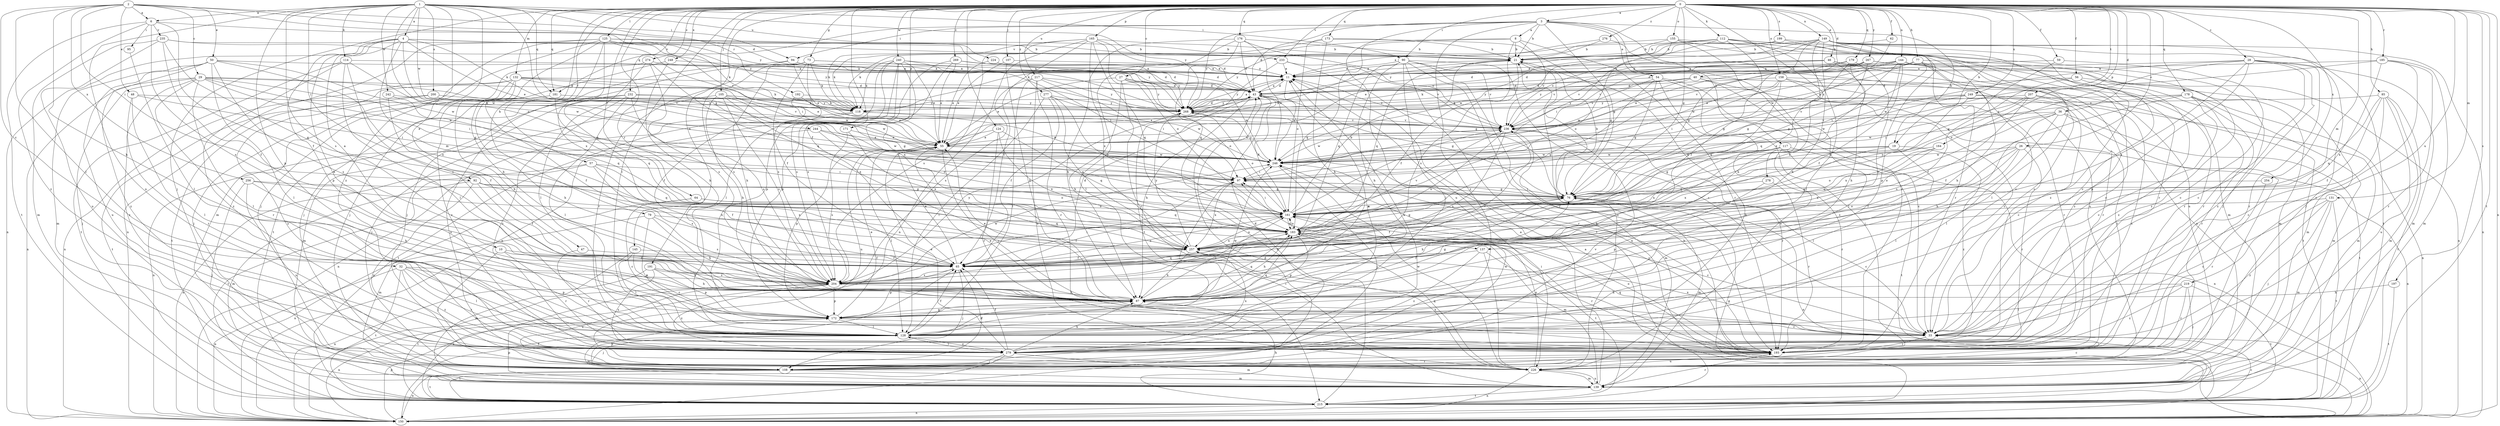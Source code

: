 strict digraph  {
0;
1;
2;
3;
4;
6;
8;
10;
11;
19;
21;
26;
27;
28;
29;
32;
33;
36;
40;
43;
46;
47;
48;
50;
54;
55;
56;
57;
59;
62;
64;
65;
73;
76;
77;
79;
85;
87;
90;
92;
94;
95;
97;
105;
107;
108;
112;
114;
117;
118;
124;
125;
128;
131;
132;
137;
139;
144;
145;
149;
150;
155;
158;
161;
164;
165;
171;
172;
173;
176;
178;
179;
181;
183;
185;
191;
192;
193;
197;
199;
200;
204;
207;
215;
217;
219;
224;
226;
232;
233;
235;
236;
240;
242;
244;
246;
248;
249;
254;
256;
257;
267;
268;
269;
274;
276;
277;
278;
279;
0 -> 3  [label=a];
0 -> 19  [label=b];
0 -> 26  [label=c];
0 -> 27  [label=c];
0 -> 28  [label=c];
0 -> 36  [label=d];
0 -> 40  [label=d];
0 -> 46  [label=e];
0 -> 56  [label=f];
0 -> 57  [label=f];
0 -> 59  [label=f];
0 -> 62  [label=f];
0 -> 64  [label=f];
0 -> 65  [label=f];
0 -> 73  [label=g];
0 -> 76  [label=g];
0 -> 77  [label=h];
0 -> 79  [label=h];
0 -> 85  [label=h];
0 -> 90  [label=i];
0 -> 105  [label=j];
0 -> 107  [label=j];
0 -> 108  [label=j];
0 -> 112  [label=k];
0 -> 124  [label=l];
0 -> 125  [label=l];
0 -> 128  [label=l];
0 -> 131  [label=m];
0 -> 132  [label=m];
0 -> 137  [label=m];
0 -> 144  [label=n];
0 -> 145  [label=n];
0 -> 149  [label=n];
0 -> 150  [label=n];
0 -> 155  [label=o];
0 -> 158  [label=o];
0 -> 164  [label=p];
0 -> 165  [label=p];
0 -> 171  [label=p];
0 -> 173  [label=q];
0 -> 176  [label=q];
0 -> 178  [label=q];
0 -> 179  [label=q];
0 -> 181  [label=q];
0 -> 185  [label=r];
0 -> 191  [label=r];
0 -> 197  [label=s];
0 -> 199  [label=s];
0 -> 207  [label=t];
0 -> 215  [label=t];
0 -> 217  [label=u];
0 -> 219  [label=u];
0 -> 232  [label=v];
0 -> 233  [label=v];
0 -> 240  [label=w];
0 -> 248  [label=x];
0 -> 249  [label=x];
0 -> 254  [label=x];
0 -> 267  [label=y];
0 -> 269  [label=z];
0 -> 274  [label=z];
0 -> 276  [label=z];
0 -> 277  [label=z];
0 -> 278  [label=z];
1 -> 4  [label=a];
1 -> 6  [label=a];
1 -> 47  [label=e];
1 -> 76  [label=g];
1 -> 90  [label=i];
1 -> 92  [label=i];
1 -> 114  [label=k];
1 -> 161  [label=o];
1 -> 172  [label=p];
1 -> 181  [label=q];
1 -> 192  [label=r];
1 -> 200  [label=s];
1 -> 204  [label=s];
1 -> 224  [label=u];
1 -> 226  [label=u];
1 -> 242  [label=w];
1 -> 244  [label=w];
1 -> 268  [label=y];
1 -> 279  [label=z];
2 -> 6  [label=a];
2 -> 29  [label=c];
2 -> 32  [label=c];
2 -> 43  [label=d];
2 -> 48  [label=e];
2 -> 50  [label=e];
2 -> 87  [label=h];
2 -> 92  [label=i];
2 -> 94  [label=i];
2 -> 128  [label=l];
2 -> 256  [label=x];
2 -> 268  [label=y];
3 -> 8  [label=a];
3 -> 19  [label=b];
3 -> 21  [label=b];
3 -> 43  [label=d];
3 -> 54  [label=e];
3 -> 76  [label=g];
3 -> 94  [label=i];
3 -> 117  [label=k];
3 -> 181  [label=q];
3 -> 193  [label=r];
3 -> 226  [label=u];
3 -> 268  [label=y];
3 -> 279  [label=z];
4 -> 10  [label=a];
4 -> 21  [label=b];
4 -> 55  [label=e];
4 -> 87  [label=h];
4 -> 118  [label=k];
4 -> 137  [label=m];
4 -> 150  [label=n];
4 -> 172  [label=p];
4 -> 233  [label=v];
4 -> 246  [label=w];
6 -> 65  [label=f];
6 -> 95  [label=i];
6 -> 204  [label=s];
6 -> 215  [label=t];
6 -> 235  [label=v];
6 -> 268  [label=y];
6 -> 279  [label=z];
8 -> 21  [label=b];
8 -> 118  [label=k];
8 -> 183  [label=q];
8 -> 193  [label=r];
8 -> 204  [label=s];
8 -> 236  [label=v];
10 -> 65  [label=f];
10 -> 87  [label=h];
10 -> 108  [label=j];
10 -> 193  [label=r];
11 -> 43  [label=d];
11 -> 236  [label=v];
11 -> 246  [label=w];
11 -> 268  [label=y];
19 -> 76  [label=g];
19 -> 128  [label=l];
19 -> 246  [label=w];
19 -> 257  [label=x];
19 -> 279  [label=z];
21 -> 11  [label=a];
21 -> 65  [label=f];
21 -> 183  [label=q];
21 -> 226  [label=u];
26 -> 65  [label=f];
26 -> 128  [label=l];
26 -> 150  [label=n];
26 -> 161  [label=o];
26 -> 193  [label=r];
26 -> 204  [label=s];
26 -> 246  [label=w];
27 -> 33  [label=c];
27 -> 43  [label=d];
27 -> 55  [label=e];
27 -> 87  [label=h];
27 -> 161  [label=o];
27 -> 246  [label=w];
27 -> 268  [label=y];
28 -> 11  [label=a];
28 -> 33  [label=c];
28 -> 139  [label=m];
28 -> 161  [label=o];
28 -> 172  [label=p];
28 -> 193  [label=r];
28 -> 246  [label=w];
28 -> 257  [label=x];
28 -> 279  [label=z];
29 -> 43  [label=d];
29 -> 76  [label=g];
29 -> 97  [label=i];
29 -> 108  [label=j];
29 -> 128  [label=l];
29 -> 150  [label=n];
29 -> 193  [label=r];
29 -> 236  [label=v];
29 -> 246  [label=w];
29 -> 279  [label=z];
32 -> 128  [label=l];
32 -> 150  [label=n];
32 -> 172  [label=p];
32 -> 193  [label=r];
32 -> 204  [label=s];
32 -> 215  [label=t];
32 -> 279  [label=z];
33 -> 55  [label=e];
33 -> 150  [label=n];
33 -> 193  [label=r];
33 -> 257  [label=x];
36 -> 87  [label=h];
36 -> 108  [label=j];
36 -> 128  [label=l];
36 -> 215  [label=t];
36 -> 236  [label=v];
36 -> 246  [label=w];
36 -> 257  [label=x];
40 -> 43  [label=d];
40 -> 118  [label=k];
40 -> 128  [label=l];
40 -> 193  [label=r];
40 -> 215  [label=t];
40 -> 246  [label=w];
40 -> 268  [label=y];
43 -> 11  [label=a];
43 -> 55  [label=e];
43 -> 76  [label=g];
43 -> 87  [label=h];
43 -> 193  [label=r];
43 -> 268  [label=y];
46 -> 11  [label=a];
46 -> 43  [label=d];
46 -> 87  [label=h];
46 -> 139  [label=m];
46 -> 236  [label=v];
46 -> 279  [label=z];
47 -> 65  [label=f];
47 -> 193  [label=r];
48 -> 97  [label=i];
48 -> 118  [label=k];
48 -> 128  [label=l];
48 -> 193  [label=r];
50 -> 11  [label=a];
50 -> 128  [label=l];
50 -> 139  [label=m];
50 -> 204  [label=s];
50 -> 226  [label=u];
50 -> 246  [label=w];
50 -> 257  [label=x];
50 -> 279  [label=z];
54 -> 33  [label=c];
54 -> 43  [label=d];
54 -> 76  [label=g];
54 -> 108  [label=j];
54 -> 183  [label=q];
54 -> 226  [label=u];
54 -> 236  [label=v];
55 -> 21  [label=b];
55 -> 33  [label=c];
55 -> 128  [label=l];
55 -> 204  [label=s];
55 -> 246  [label=w];
56 -> 43  [label=d];
56 -> 65  [label=f];
56 -> 139  [label=m];
56 -> 279  [label=z];
57 -> 65  [label=f];
57 -> 97  [label=i];
57 -> 150  [label=n];
57 -> 183  [label=q];
57 -> 204  [label=s];
57 -> 215  [label=t];
59 -> 11  [label=a];
59 -> 33  [label=c];
59 -> 76  [label=g];
62 -> 21  [label=b];
62 -> 246  [label=w];
64 -> 33  [label=c];
64 -> 139  [label=m];
64 -> 161  [label=o];
64 -> 183  [label=q];
65 -> 43  [label=d];
65 -> 55  [label=e];
65 -> 108  [label=j];
65 -> 161  [label=o];
65 -> 172  [label=p];
65 -> 204  [label=s];
73 -> 11  [label=a];
73 -> 43  [label=d];
73 -> 65  [label=f];
73 -> 87  [label=h];
73 -> 108  [label=j];
73 -> 118  [label=k];
73 -> 193  [label=r];
73 -> 204  [label=s];
76 -> 21  [label=b];
76 -> 33  [label=c];
76 -> 65  [label=f];
76 -> 87  [label=h];
76 -> 97  [label=i];
76 -> 139  [label=m];
76 -> 150  [label=n];
76 -> 161  [label=o];
77 -> 11  [label=a];
77 -> 33  [label=c];
77 -> 43  [label=d];
77 -> 87  [label=h];
77 -> 97  [label=i];
77 -> 236  [label=v];
77 -> 279  [label=z];
79 -> 33  [label=c];
79 -> 87  [label=h];
79 -> 150  [label=n];
79 -> 183  [label=q];
79 -> 204  [label=s];
85 -> 33  [label=c];
85 -> 65  [label=f];
85 -> 139  [label=m];
85 -> 183  [label=q];
85 -> 215  [label=t];
85 -> 226  [label=u];
85 -> 268  [label=y];
87 -> 55  [label=e];
87 -> 76  [label=g];
87 -> 161  [label=o];
87 -> 172  [label=p];
87 -> 183  [label=q];
90 -> 11  [label=a];
90 -> 33  [label=c];
90 -> 87  [label=h];
90 -> 128  [label=l];
90 -> 150  [label=n];
90 -> 183  [label=q];
90 -> 193  [label=r];
90 -> 215  [label=t];
90 -> 236  [label=v];
92 -> 65  [label=f];
92 -> 76  [label=g];
92 -> 139  [label=m];
92 -> 161  [label=o];
92 -> 226  [label=u];
92 -> 257  [label=x];
94 -> 11  [label=a];
94 -> 43  [label=d];
94 -> 55  [label=e];
94 -> 108  [label=j];
94 -> 204  [label=s];
95 -> 128  [label=l];
97 -> 76  [label=g];
97 -> 257  [label=x];
105 -> 87  [label=h];
105 -> 108  [label=j];
105 -> 118  [label=k];
105 -> 204  [label=s];
105 -> 236  [label=v];
105 -> 246  [label=w];
105 -> 257  [label=x];
107 -> 55  [label=e];
107 -> 87  [label=h];
107 -> 11  [label=y];
108 -> 21  [label=b];
108 -> 65  [label=f];
108 -> 139  [label=m];
108 -> 150  [label=n];
108 -> 172  [label=p];
108 -> 193  [label=r];
108 -> 215  [label=t];
108 -> 236  [label=v];
108 -> 246  [label=w];
112 -> 21  [label=b];
112 -> 65  [label=f];
112 -> 97  [label=i];
112 -> 108  [label=j];
112 -> 118  [label=k];
112 -> 128  [label=l];
112 -> 193  [label=r];
112 -> 226  [label=u];
112 -> 246  [label=w];
114 -> 11  [label=a];
114 -> 128  [label=l];
114 -> 204  [label=s];
114 -> 215  [label=t];
114 -> 246  [label=w];
114 -> 279  [label=z];
117 -> 87  [label=h];
117 -> 150  [label=n];
117 -> 193  [label=r];
117 -> 215  [label=t];
117 -> 246  [label=w];
117 -> 257  [label=x];
118 -> 150  [label=n];
118 -> 215  [label=t];
118 -> 236  [label=v];
118 -> 246  [label=w];
124 -> 55  [label=e];
124 -> 183  [label=q];
124 -> 193  [label=r];
124 -> 226  [label=u];
124 -> 257  [label=x];
125 -> 21  [label=b];
125 -> 87  [label=h];
125 -> 97  [label=i];
125 -> 108  [label=j];
125 -> 118  [label=k];
125 -> 139  [label=m];
125 -> 150  [label=n];
125 -> 183  [label=q];
125 -> 236  [label=v];
125 -> 257  [label=x];
125 -> 268  [label=y];
128 -> 11  [label=a];
128 -> 65  [label=f];
128 -> 87  [label=h];
128 -> 108  [label=j];
128 -> 139  [label=m];
128 -> 279  [label=z];
131 -> 33  [label=c];
131 -> 108  [label=j];
131 -> 139  [label=m];
131 -> 161  [label=o];
131 -> 215  [label=t];
131 -> 279  [label=z];
132 -> 43  [label=d];
132 -> 55  [label=e];
132 -> 87  [label=h];
132 -> 108  [label=j];
132 -> 118  [label=k];
132 -> 150  [label=n];
132 -> 215  [label=t];
132 -> 246  [label=w];
132 -> 279  [label=z];
137 -> 65  [label=f];
137 -> 193  [label=r];
137 -> 226  [label=u];
137 -> 279  [label=z];
139 -> 11  [label=a];
139 -> 97  [label=i];
139 -> 172  [label=p];
139 -> 193  [label=r];
139 -> 215  [label=t];
139 -> 226  [label=u];
144 -> 11  [label=a];
144 -> 43  [label=d];
144 -> 55  [label=e];
144 -> 65  [label=f];
144 -> 76  [label=g];
144 -> 128  [label=l];
144 -> 193  [label=r];
144 -> 236  [label=v];
144 -> 257  [label=x];
145 -> 33  [label=c];
145 -> 65  [label=f];
145 -> 128  [label=l];
145 -> 139  [label=m];
149 -> 21  [label=b];
149 -> 33  [label=c];
149 -> 55  [label=e];
149 -> 76  [label=g];
149 -> 87  [label=h];
149 -> 108  [label=j];
149 -> 150  [label=n];
149 -> 193  [label=r];
149 -> 215  [label=t];
149 -> 236  [label=v];
149 -> 257  [label=x];
149 -> 279  [label=z];
150 -> 11  [label=a];
150 -> 21  [label=b];
150 -> 43  [label=d];
150 -> 65  [label=f];
150 -> 172  [label=p];
155 -> 11  [label=a];
155 -> 21  [label=b];
155 -> 33  [label=c];
155 -> 87  [label=h];
155 -> 139  [label=m];
155 -> 161  [label=o];
158 -> 33  [label=c];
158 -> 43  [label=d];
158 -> 97  [label=i];
158 -> 183  [label=q];
158 -> 193  [label=r];
158 -> 226  [label=u];
158 -> 268  [label=y];
161 -> 21  [label=b];
161 -> 33  [label=c];
161 -> 43  [label=d];
161 -> 65  [label=f];
161 -> 97  [label=i];
161 -> 183  [label=q];
161 -> 236  [label=v];
164 -> 161  [label=o];
164 -> 183  [label=q];
164 -> 246  [label=w];
164 -> 257  [label=x];
165 -> 21  [label=b];
165 -> 43  [label=d];
165 -> 65  [label=f];
165 -> 118  [label=k];
165 -> 150  [label=n];
165 -> 161  [label=o];
165 -> 183  [label=q];
165 -> 204  [label=s];
165 -> 257  [label=x];
171 -> 55  [label=e];
171 -> 172  [label=p];
171 -> 257  [label=x];
172 -> 33  [label=c];
172 -> 55  [label=e];
172 -> 128  [label=l];
172 -> 150  [label=n];
172 -> 183  [label=q];
172 -> 246  [label=w];
173 -> 21  [label=b];
173 -> 76  [label=g];
173 -> 87  [label=h];
173 -> 118  [label=k];
173 -> 161  [label=o];
176 -> 21  [label=b];
176 -> 43  [label=d];
176 -> 87  [label=h];
176 -> 128  [label=l];
176 -> 183  [label=q];
176 -> 236  [label=v];
176 -> 246  [label=w];
178 -> 33  [label=c];
178 -> 65  [label=f];
178 -> 97  [label=i];
178 -> 139  [label=m];
178 -> 150  [label=n];
178 -> 193  [label=r];
178 -> 268  [label=y];
179 -> 11  [label=a];
179 -> 76  [label=g];
179 -> 183  [label=q];
179 -> 204  [label=s];
179 -> 236  [label=v];
181 -> 65  [label=f];
181 -> 87  [label=h];
181 -> 118  [label=k];
181 -> 183  [label=q];
183 -> 76  [label=g];
183 -> 87  [label=h];
183 -> 139  [label=m];
183 -> 161  [label=o];
183 -> 172  [label=p];
183 -> 215  [label=t];
183 -> 236  [label=v];
183 -> 257  [label=x];
185 -> 11  [label=a];
185 -> 33  [label=c];
185 -> 97  [label=i];
185 -> 139  [label=m];
185 -> 193  [label=r];
185 -> 257  [label=x];
191 -> 87  [label=h];
191 -> 150  [label=n];
191 -> 172  [label=p];
191 -> 204  [label=s];
191 -> 279  [label=z];
192 -> 55  [label=e];
192 -> 65  [label=f];
192 -> 268  [label=y];
193 -> 97  [label=i];
193 -> 108  [label=j];
193 -> 161  [label=o];
193 -> 183  [label=q];
193 -> 226  [label=u];
197 -> 87  [label=h];
197 -> 215  [label=t];
199 -> 21  [label=b];
199 -> 33  [label=c];
199 -> 172  [label=p];
199 -> 268  [label=y];
200 -> 161  [label=o];
200 -> 215  [label=t];
200 -> 268  [label=y];
200 -> 279  [label=z];
204 -> 87  [label=h];
204 -> 97  [label=i];
204 -> 172  [label=p];
204 -> 183  [label=q];
204 -> 215  [label=t];
204 -> 226  [label=u];
204 -> 236  [label=v];
204 -> 246  [label=w];
204 -> 268  [label=y];
204 -> 279  [label=z];
207 -> 139  [label=m];
207 -> 161  [label=o];
207 -> 204  [label=s];
207 -> 236  [label=v];
207 -> 268  [label=y];
207 -> 279  [label=z];
215 -> 33  [label=c];
215 -> 43  [label=d];
215 -> 76  [label=g];
215 -> 87  [label=h];
215 -> 150  [label=n];
215 -> 204  [label=s];
217 -> 43  [label=d];
217 -> 97  [label=i];
217 -> 128  [label=l];
217 -> 193  [label=r];
217 -> 204  [label=s];
217 -> 226  [label=u];
217 -> 268  [label=y];
219 -> 87  [label=h];
219 -> 108  [label=j];
219 -> 128  [label=l];
219 -> 193  [label=r];
219 -> 215  [label=t];
219 -> 279  [label=z];
224 -> 11  [label=a];
224 -> 55  [label=e];
224 -> 268  [label=y];
226 -> 33  [label=c];
226 -> 139  [label=m];
226 -> 150  [label=n];
226 -> 161  [label=o];
226 -> 183  [label=q];
226 -> 246  [label=w];
226 -> 257  [label=x];
232 -> 76  [label=g];
232 -> 128  [label=l];
232 -> 139  [label=m];
232 -> 204  [label=s];
232 -> 226  [label=u];
232 -> 268  [label=y];
232 -> 279  [label=z];
233 -> 11  [label=a];
233 -> 76  [label=g];
233 -> 215  [label=t];
233 -> 236  [label=v];
235 -> 21  [label=b];
235 -> 65  [label=f];
235 -> 139  [label=m];
235 -> 183  [label=q];
235 -> 226  [label=u];
235 -> 268  [label=y];
236 -> 55  [label=e];
236 -> 139  [label=m];
236 -> 193  [label=r];
236 -> 204  [label=s];
236 -> 246  [label=w];
236 -> 257  [label=x];
240 -> 11  [label=a];
240 -> 55  [label=e];
240 -> 97  [label=i];
240 -> 118  [label=k];
240 -> 128  [label=l];
240 -> 150  [label=n];
240 -> 172  [label=p];
240 -> 204  [label=s];
240 -> 257  [label=x];
242 -> 65  [label=f];
242 -> 183  [label=q];
242 -> 268  [label=y];
244 -> 55  [label=e];
244 -> 150  [label=n];
244 -> 161  [label=o];
244 -> 246  [label=w];
246 -> 97  [label=i];
246 -> 108  [label=j];
246 -> 193  [label=r];
246 -> 268  [label=y];
248 -> 11  [label=a];
248 -> 87  [label=h];
248 -> 215  [label=t];
249 -> 33  [label=c];
249 -> 118  [label=k];
249 -> 161  [label=o];
249 -> 193  [label=r];
249 -> 236  [label=v];
249 -> 246  [label=w];
254 -> 76  [label=g];
254 -> 193  [label=r];
256 -> 76  [label=g];
256 -> 87  [label=h];
256 -> 108  [label=j];
256 -> 226  [label=u];
256 -> 257  [label=x];
257 -> 65  [label=f];
257 -> 87  [label=h];
257 -> 161  [label=o];
257 -> 268  [label=y];
267 -> 11  [label=a];
267 -> 55  [label=e];
267 -> 76  [label=g];
267 -> 150  [label=n];
267 -> 193  [label=r];
267 -> 236  [label=v];
267 -> 246  [label=w];
268 -> 11  [label=a];
268 -> 43  [label=d];
268 -> 161  [label=o];
268 -> 236  [label=v];
269 -> 11  [label=a];
269 -> 43  [label=d];
269 -> 55  [label=e];
269 -> 172  [label=p];
269 -> 204  [label=s];
274 -> 11  [label=a];
274 -> 108  [label=j];
274 -> 128  [label=l];
274 -> 183  [label=q];
274 -> 204  [label=s];
276 -> 21  [label=b];
276 -> 226  [label=u];
276 -> 268  [label=y];
277 -> 65  [label=f];
277 -> 128  [label=l];
277 -> 161  [label=o];
277 -> 246  [label=w];
277 -> 257  [label=x];
277 -> 268  [label=y];
278 -> 76  [label=g];
278 -> 172  [label=p];
278 -> 193  [label=r];
279 -> 11  [label=a];
279 -> 43  [label=d];
279 -> 55  [label=e];
279 -> 65  [label=f];
279 -> 87  [label=h];
279 -> 108  [label=j];
279 -> 128  [label=l];
279 -> 139  [label=m];
279 -> 215  [label=t];
279 -> 257  [label=x];
}
